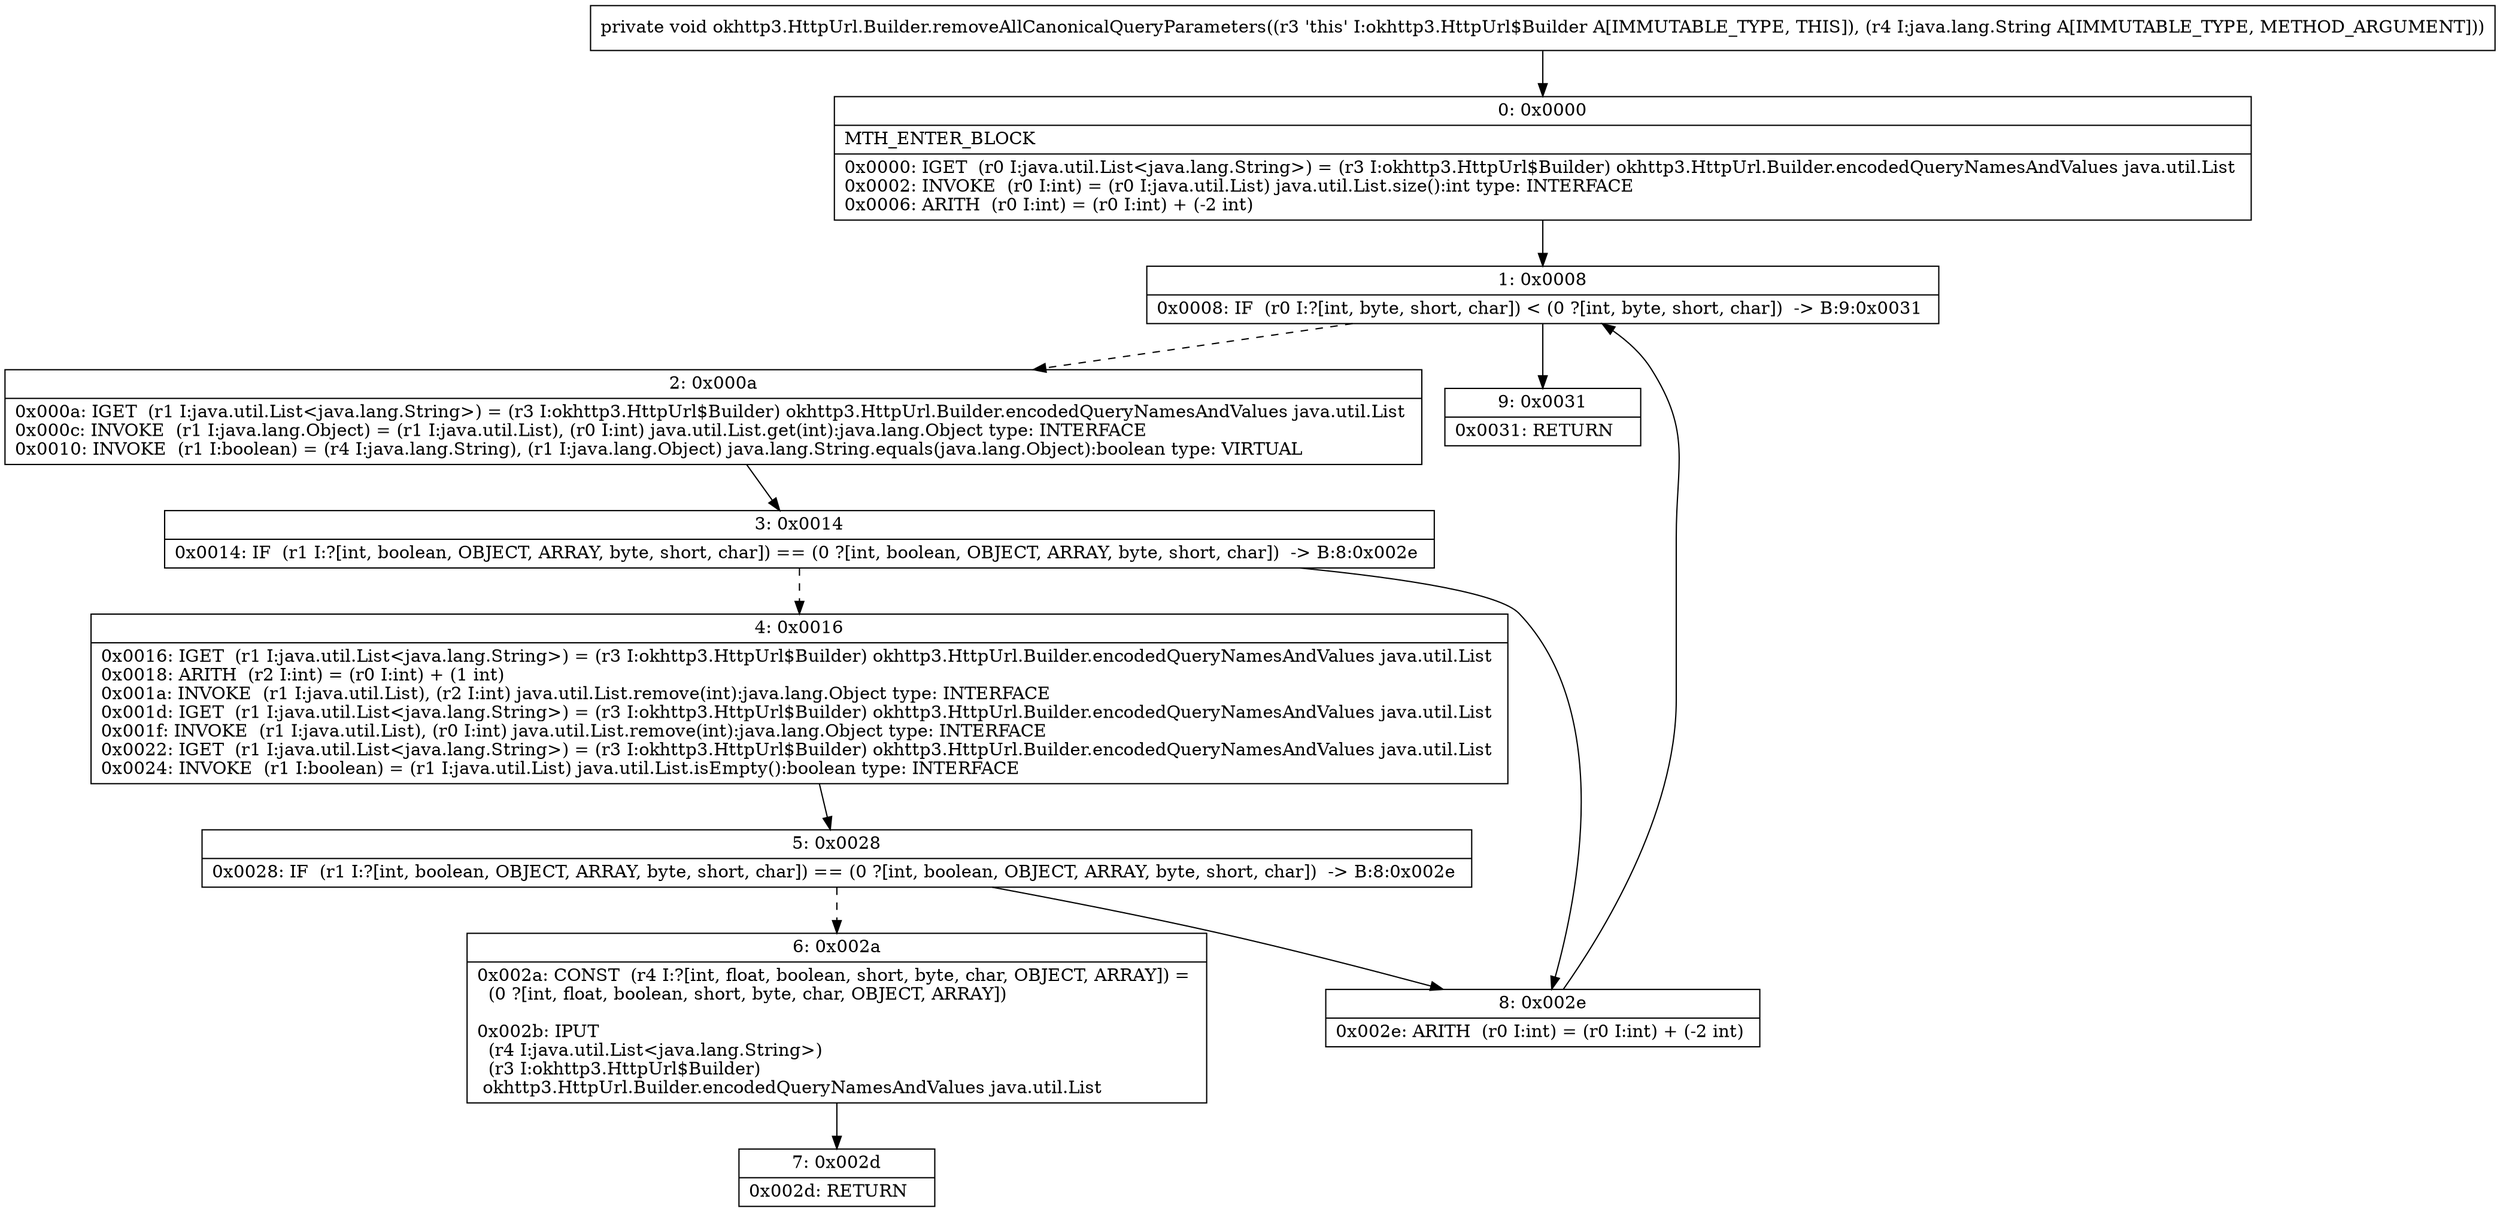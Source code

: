 digraph "CFG forokhttp3.HttpUrl.Builder.removeAllCanonicalQueryParameters(Ljava\/lang\/String;)V" {
Node_0 [shape=record,label="{0\:\ 0x0000|MTH_ENTER_BLOCK\l|0x0000: IGET  (r0 I:java.util.List\<java.lang.String\>) = (r3 I:okhttp3.HttpUrl$Builder) okhttp3.HttpUrl.Builder.encodedQueryNamesAndValues java.util.List \l0x0002: INVOKE  (r0 I:int) = (r0 I:java.util.List) java.util.List.size():int type: INTERFACE \l0x0006: ARITH  (r0 I:int) = (r0 I:int) + (\-2 int) \l}"];
Node_1 [shape=record,label="{1\:\ 0x0008|0x0008: IF  (r0 I:?[int, byte, short, char]) \< (0 ?[int, byte, short, char])  \-\> B:9:0x0031 \l}"];
Node_2 [shape=record,label="{2\:\ 0x000a|0x000a: IGET  (r1 I:java.util.List\<java.lang.String\>) = (r3 I:okhttp3.HttpUrl$Builder) okhttp3.HttpUrl.Builder.encodedQueryNamesAndValues java.util.List \l0x000c: INVOKE  (r1 I:java.lang.Object) = (r1 I:java.util.List), (r0 I:int) java.util.List.get(int):java.lang.Object type: INTERFACE \l0x0010: INVOKE  (r1 I:boolean) = (r4 I:java.lang.String), (r1 I:java.lang.Object) java.lang.String.equals(java.lang.Object):boolean type: VIRTUAL \l}"];
Node_3 [shape=record,label="{3\:\ 0x0014|0x0014: IF  (r1 I:?[int, boolean, OBJECT, ARRAY, byte, short, char]) == (0 ?[int, boolean, OBJECT, ARRAY, byte, short, char])  \-\> B:8:0x002e \l}"];
Node_4 [shape=record,label="{4\:\ 0x0016|0x0016: IGET  (r1 I:java.util.List\<java.lang.String\>) = (r3 I:okhttp3.HttpUrl$Builder) okhttp3.HttpUrl.Builder.encodedQueryNamesAndValues java.util.List \l0x0018: ARITH  (r2 I:int) = (r0 I:int) + (1 int) \l0x001a: INVOKE  (r1 I:java.util.List), (r2 I:int) java.util.List.remove(int):java.lang.Object type: INTERFACE \l0x001d: IGET  (r1 I:java.util.List\<java.lang.String\>) = (r3 I:okhttp3.HttpUrl$Builder) okhttp3.HttpUrl.Builder.encodedQueryNamesAndValues java.util.List \l0x001f: INVOKE  (r1 I:java.util.List), (r0 I:int) java.util.List.remove(int):java.lang.Object type: INTERFACE \l0x0022: IGET  (r1 I:java.util.List\<java.lang.String\>) = (r3 I:okhttp3.HttpUrl$Builder) okhttp3.HttpUrl.Builder.encodedQueryNamesAndValues java.util.List \l0x0024: INVOKE  (r1 I:boolean) = (r1 I:java.util.List) java.util.List.isEmpty():boolean type: INTERFACE \l}"];
Node_5 [shape=record,label="{5\:\ 0x0028|0x0028: IF  (r1 I:?[int, boolean, OBJECT, ARRAY, byte, short, char]) == (0 ?[int, boolean, OBJECT, ARRAY, byte, short, char])  \-\> B:8:0x002e \l}"];
Node_6 [shape=record,label="{6\:\ 0x002a|0x002a: CONST  (r4 I:?[int, float, boolean, short, byte, char, OBJECT, ARRAY]) = \l  (0 ?[int, float, boolean, short, byte, char, OBJECT, ARRAY])\l \l0x002b: IPUT  \l  (r4 I:java.util.List\<java.lang.String\>)\l  (r3 I:okhttp3.HttpUrl$Builder)\l okhttp3.HttpUrl.Builder.encodedQueryNamesAndValues java.util.List \l}"];
Node_7 [shape=record,label="{7\:\ 0x002d|0x002d: RETURN   \l}"];
Node_8 [shape=record,label="{8\:\ 0x002e|0x002e: ARITH  (r0 I:int) = (r0 I:int) + (\-2 int) \l}"];
Node_9 [shape=record,label="{9\:\ 0x0031|0x0031: RETURN   \l}"];
MethodNode[shape=record,label="{private void okhttp3.HttpUrl.Builder.removeAllCanonicalQueryParameters((r3 'this' I:okhttp3.HttpUrl$Builder A[IMMUTABLE_TYPE, THIS]), (r4 I:java.lang.String A[IMMUTABLE_TYPE, METHOD_ARGUMENT])) }"];
MethodNode -> Node_0;
Node_0 -> Node_1;
Node_1 -> Node_2[style=dashed];
Node_1 -> Node_9;
Node_2 -> Node_3;
Node_3 -> Node_4[style=dashed];
Node_3 -> Node_8;
Node_4 -> Node_5;
Node_5 -> Node_6[style=dashed];
Node_5 -> Node_8;
Node_6 -> Node_7;
Node_8 -> Node_1;
}

